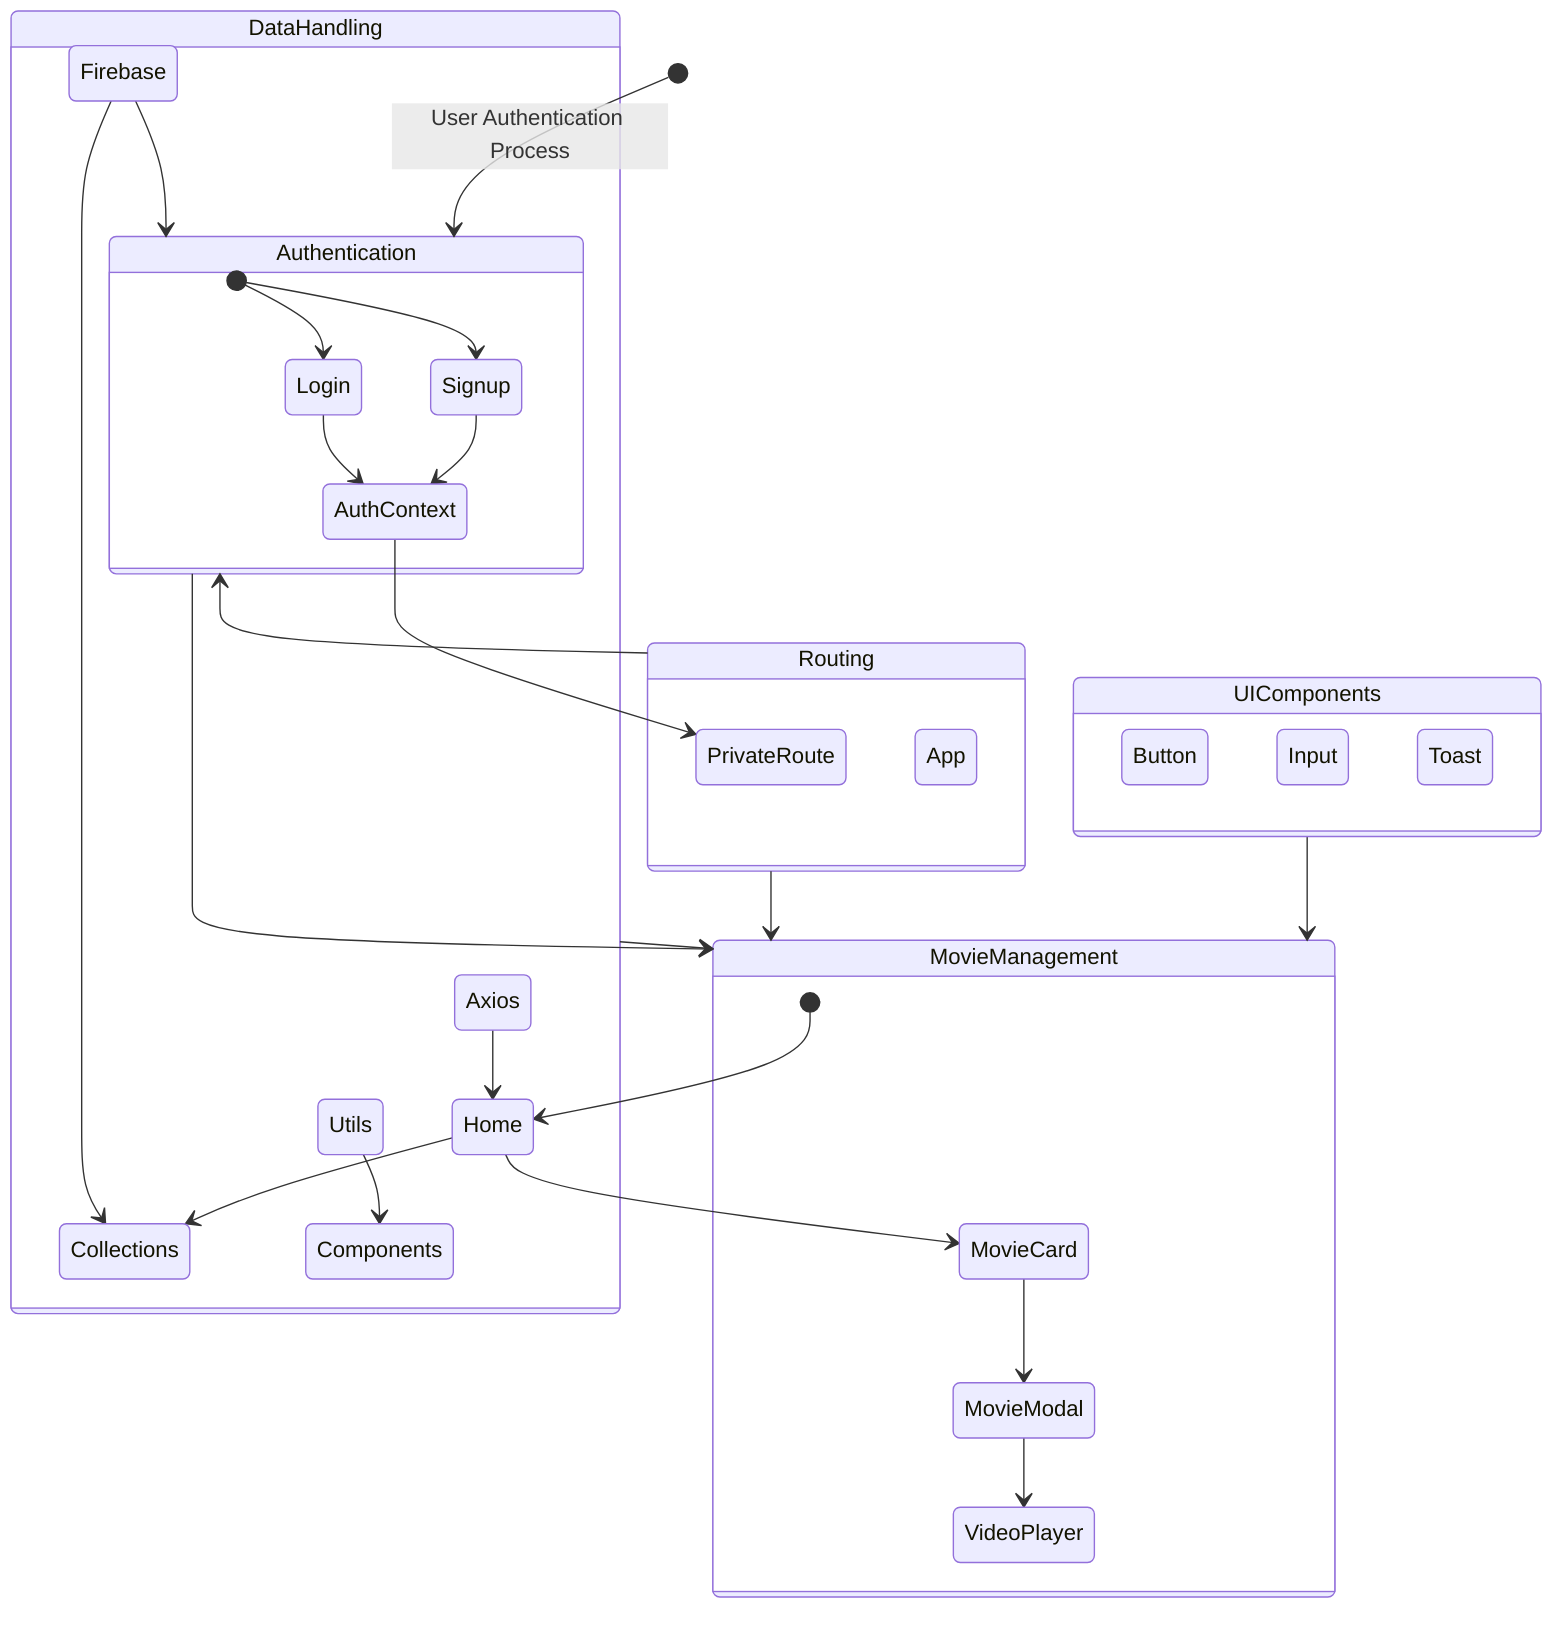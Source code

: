 stateDiagram-v2
    [*] --> Authentication: User Authentication Process
    
    state Authentication {
        [*] --> Signup
        [*] --> Login
        Signup --> AuthContext
        Login --> AuthContext
        AuthContext --> PrivateRoute
    }
    
    state MovieManagement {
        [*] --> Home
        Home --> MovieCard
        MovieCard --> MovieModal
        MovieModal --> VideoPlayer
        Home --> Collections
    }
    
    state DataHandling {
        Firebase --> Authentication
        Firebase --> Collections
        Axios --> Home
        Utils --> Components
    }
    
    state UIComponents {
        Button
        Input
        Toast
    }
    
    state Routing {
        App
        PrivateRoute
    }
    
    Authentication --> MovieManagement
    DataHandling --> MovieManagement
    UIComponents --> MovieManagement
    Routing --> Authentication
    Routing --> MovieManagement